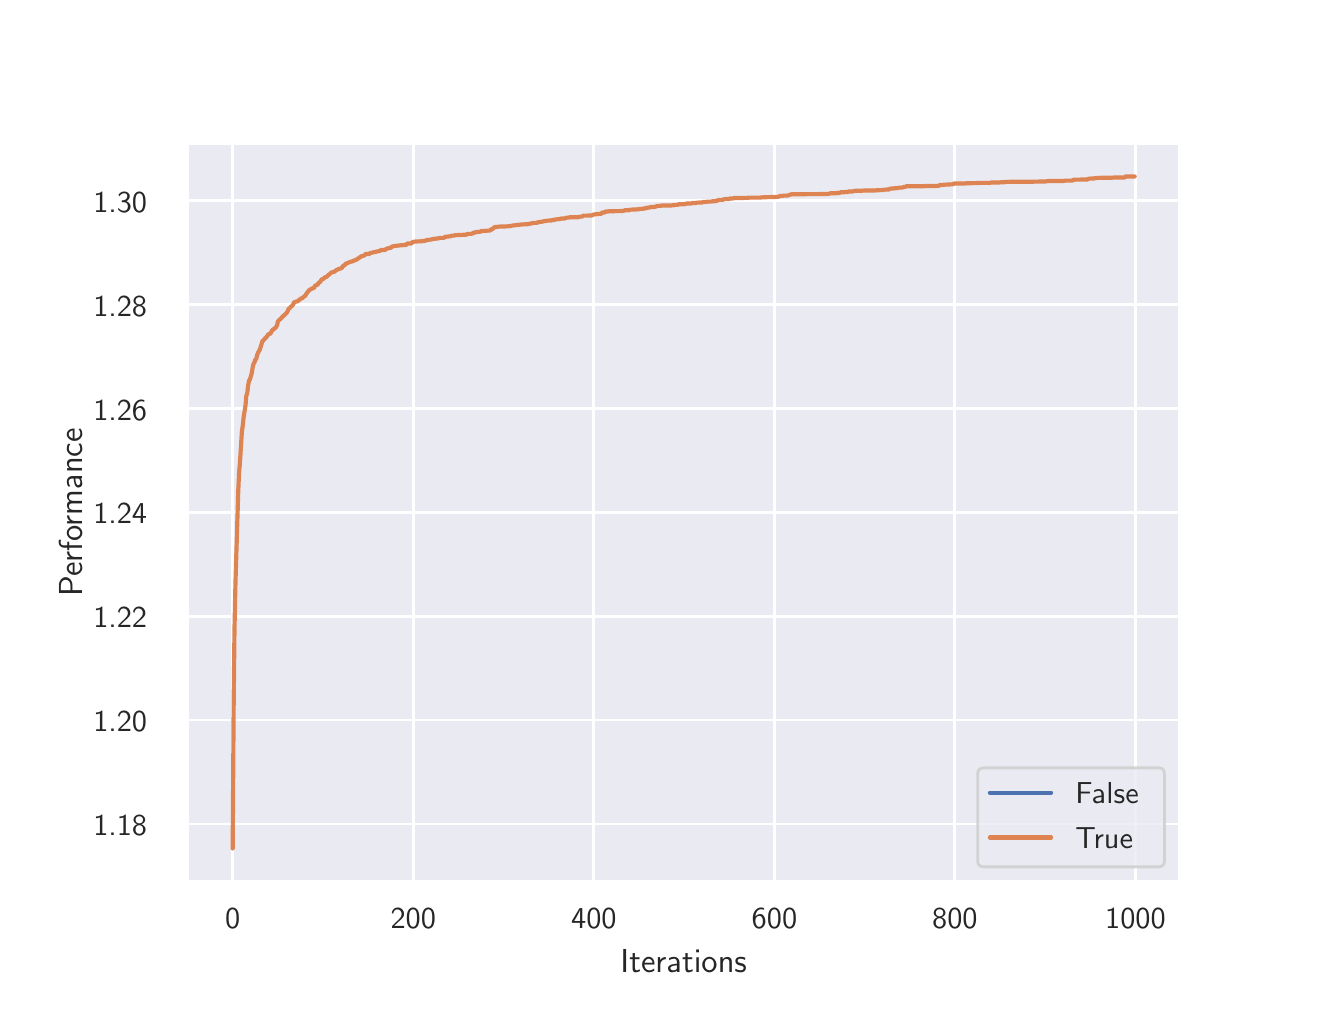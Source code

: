 \begingroup%
\makeatletter%
\begin{pgfpicture}%
\pgfpathrectangle{\pgfpointorigin}{\pgfqpoint{6.4in}{4.8in}}%
\pgfusepath{use as bounding box, clip}%
\begin{pgfscope}%
\pgfsetbuttcap%
\pgfsetmiterjoin%
\definecolor{currentfill}{rgb}{1.0,1.0,1.0}%
\pgfsetfillcolor{currentfill}%
\pgfsetlinewidth{0.0pt}%
\definecolor{currentstroke}{rgb}{1.0,1.0,1.0}%
\pgfsetstrokecolor{currentstroke}%
\pgfsetdash{}{0pt}%
\pgfpathmoveto{\pgfqpoint{0.0in}{0.0in}}%
\pgfpathlineto{\pgfqpoint{6.4in}{0.0in}}%
\pgfpathlineto{\pgfqpoint{6.4in}{4.8in}}%
\pgfpathlineto{\pgfqpoint{0.0in}{4.8in}}%
\pgfpathclose%
\pgfusepath{fill}%
\end{pgfscope}%
\begin{pgfscope}%
\pgfsetbuttcap%
\pgfsetmiterjoin%
\definecolor{currentfill}{rgb}{0.918,0.918,0.949}%
\pgfsetfillcolor{currentfill}%
\pgfsetlinewidth{0.0pt}%
\definecolor{currentstroke}{rgb}{0.0,0.0,0.0}%
\pgfsetstrokecolor{currentstroke}%
\pgfsetstrokeopacity{0.0}%
\pgfsetdash{}{0pt}%
\pgfpathmoveto{\pgfqpoint{0.8in}{0.528in}}%
\pgfpathlineto{\pgfqpoint{5.76in}{0.528in}}%
\pgfpathlineto{\pgfqpoint{5.76in}{4.224in}}%
\pgfpathlineto{\pgfqpoint{0.8in}{4.224in}}%
\pgfpathclose%
\pgfusepath{fill}%
\end{pgfscope}%
\begin{pgfscope}%
\pgfpathrectangle{\pgfqpoint{0.8in}{0.528in}}{\pgfqpoint{4.96in}{3.696in}}%
\pgfusepath{clip}%
\pgfsetroundcap%
\pgfsetroundjoin%
\pgfsetlinewidth{1.004pt}%
\definecolor{currentstroke}{rgb}{1.0,1.0,1.0}%
\pgfsetstrokecolor{currentstroke}%
\pgfsetdash{}{0pt}%
\pgfpathmoveto{\pgfqpoint{1.025in}{0.528in}}%
\pgfpathlineto{\pgfqpoint{1.025in}{4.224in}}%
\pgfusepath{stroke}%
\end{pgfscope}%
\begin{pgfscope}%
\definecolor{textcolor}{rgb}{0.15,0.15,0.15}%
\pgfsetstrokecolor{textcolor}%
\pgfsetfillcolor{textcolor}%
\pgftext[x=1.025in,y=0.396in,,top]{\color{textcolor}\sffamily\fontsize{11.0}{13.2}\selectfont 0}%
\end{pgfscope}%
\begin{pgfscope}%
\pgfpathrectangle{\pgfqpoint{0.8in}{0.528in}}{\pgfqpoint{4.96in}{3.696in}}%
\pgfusepath{clip}%
\pgfsetroundcap%
\pgfsetroundjoin%
\pgfsetlinewidth{1.004pt}%
\definecolor{currentstroke}{rgb}{1.0,1.0,1.0}%
\pgfsetstrokecolor{currentstroke}%
\pgfsetdash{}{0pt}%
\pgfpathmoveto{\pgfqpoint{1.928in}{0.528in}}%
\pgfpathlineto{\pgfqpoint{1.928in}{4.224in}}%
\pgfusepath{stroke}%
\end{pgfscope}%
\begin{pgfscope}%
\definecolor{textcolor}{rgb}{0.15,0.15,0.15}%
\pgfsetstrokecolor{textcolor}%
\pgfsetfillcolor{textcolor}%
\pgftext[x=1.928in,y=0.396in,,top]{\color{textcolor}\sffamily\fontsize{11.0}{13.2}\selectfont 200}%
\end{pgfscope}%
\begin{pgfscope}%
\pgfpathrectangle{\pgfqpoint{0.8in}{0.528in}}{\pgfqpoint{4.96in}{3.696in}}%
\pgfusepath{clip}%
\pgfsetroundcap%
\pgfsetroundjoin%
\pgfsetlinewidth{1.004pt}%
\definecolor{currentstroke}{rgb}{1.0,1.0,1.0}%
\pgfsetstrokecolor{currentstroke}%
\pgfsetdash{}{0pt}%
\pgfpathmoveto{\pgfqpoint{2.831in}{0.528in}}%
\pgfpathlineto{\pgfqpoint{2.831in}{4.224in}}%
\pgfusepath{stroke}%
\end{pgfscope}%
\begin{pgfscope}%
\definecolor{textcolor}{rgb}{0.15,0.15,0.15}%
\pgfsetstrokecolor{textcolor}%
\pgfsetfillcolor{textcolor}%
\pgftext[x=2.831in,y=0.396in,,top]{\color{textcolor}\sffamily\fontsize{11.0}{13.2}\selectfont 400}%
\end{pgfscope}%
\begin{pgfscope}%
\pgfpathrectangle{\pgfqpoint{0.8in}{0.528in}}{\pgfqpoint{4.96in}{3.696in}}%
\pgfusepath{clip}%
\pgfsetroundcap%
\pgfsetroundjoin%
\pgfsetlinewidth{1.004pt}%
\definecolor{currentstroke}{rgb}{1.0,1.0,1.0}%
\pgfsetstrokecolor{currentstroke}%
\pgfsetdash{}{0pt}%
\pgfpathmoveto{\pgfqpoint{3.734in}{0.528in}}%
\pgfpathlineto{\pgfqpoint{3.734in}{4.224in}}%
\pgfusepath{stroke}%
\end{pgfscope}%
\begin{pgfscope}%
\definecolor{textcolor}{rgb}{0.15,0.15,0.15}%
\pgfsetstrokecolor{textcolor}%
\pgfsetfillcolor{textcolor}%
\pgftext[x=3.734in,y=0.396in,,top]{\color{textcolor}\sffamily\fontsize{11.0}{13.2}\selectfont 600}%
\end{pgfscope}%
\begin{pgfscope}%
\pgfpathrectangle{\pgfqpoint{0.8in}{0.528in}}{\pgfqpoint{4.96in}{3.696in}}%
\pgfusepath{clip}%
\pgfsetroundcap%
\pgfsetroundjoin%
\pgfsetlinewidth{1.004pt}%
\definecolor{currentstroke}{rgb}{1.0,1.0,1.0}%
\pgfsetstrokecolor{currentstroke}%
\pgfsetdash{}{0pt}%
\pgfpathmoveto{\pgfqpoint{4.636in}{0.528in}}%
\pgfpathlineto{\pgfqpoint{4.636in}{4.224in}}%
\pgfusepath{stroke}%
\end{pgfscope}%
\begin{pgfscope}%
\definecolor{textcolor}{rgb}{0.15,0.15,0.15}%
\pgfsetstrokecolor{textcolor}%
\pgfsetfillcolor{textcolor}%
\pgftext[x=4.636in,y=0.396in,,top]{\color{textcolor}\sffamily\fontsize{11.0}{13.2}\selectfont 800}%
\end{pgfscope}%
\begin{pgfscope}%
\pgfpathrectangle{\pgfqpoint{0.8in}{0.528in}}{\pgfqpoint{4.96in}{3.696in}}%
\pgfusepath{clip}%
\pgfsetroundcap%
\pgfsetroundjoin%
\pgfsetlinewidth{1.004pt}%
\definecolor{currentstroke}{rgb}{1.0,1.0,1.0}%
\pgfsetstrokecolor{currentstroke}%
\pgfsetdash{}{0pt}%
\pgfpathmoveto{\pgfqpoint{5.539in}{0.528in}}%
\pgfpathlineto{\pgfqpoint{5.539in}{4.224in}}%
\pgfusepath{stroke}%
\end{pgfscope}%
\begin{pgfscope}%
\definecolor{textcolor}{rgb}{0.15,0.15,0.15}%
\pgfsetstrokecolor{textcolor}%
\pgfsetfillcolor{textcolor}%
\pgftext[x=5.539in,y=0.396in,,top]{\color{textcolor}\sffamily\fontsize{11.0}{13.2}\selectfont 1000}%
\end{pgfscope}%
\begin{pgfscope}%
\definecolor{textcolor}{rgb}{0.15,0.15,0.15}%
\pgfsetstrokecolor{textcolor}%
\pgfsetfillcolor{textcolor}%
\pgftext[x=3.28in,y=0.193in,,top]{\color{textcolor}\sffamily\fontsize{12.0}{14.4}\selectfont Iterations}%
\end{pgfscope}%
\begin{pgfscope}%
\pgfpathrectangle{\pgfqpoint{0.8in}{0.528in}}{\pgfqpoint{4.96in}{3.696in}}%
\pgfusepath{clip}%
\pgfsetroundcap%
\pgfsetroundjoin%
\pgfsetlinewidth{1.004pt}%
\definecolor{currentstroke}{rgb}{1.0,1.0,1.0}%
\pgfsetstrokecolor{currentstroke}%
\pgfsetdash{}{0pt}%
\pgfpathmoveto{\pgfqpoint{0.8in}{0.818in}}%
\pgfpathlineto{\pgfqpoint{5.76in}{0.818in}}%
\pgfusepath{stroke}%
\end{pgfscope}%
\begin{pgfscope}%
\definecolor{textcolor}{rgb}{0.15,0.15,0.15}%
\pgfsetstrokecolor{textcolor}%
\pgfsetfillcolor{textcolor}%
\pgftext[x=0.328in,y=0.76in,left,base]{\color{textcolor}\sffamily\fontsize{11.0}{13.2}\selectfont 1.18}%
\end{pgfscope}%
\begin{pgfscope}%
\pgfpathrectangle{\pgfqpoint{0.8in}{0.528in}}{\pgfqpoint{4.96in}{3.696in}}%
\pgfusepath{clip}%
\pgfsetroundcap%
\pgfsetroundjoin%
\pgfsetlinewidth{1.004pt}%
\definecolor{currentstroke}{rgb}{1.0,1.0,1.0}%
\pgfsetstrokecolor{currentstroke}%
\pgfsetdash{}{0pt}%
\pgfpathmoveto{\pgfqpoint{0.8in}{1.338in}}%
\pgfpathlineto{\pgfqpoint{5.76in}{1.338in}}%
\pgfusepath{stroke}%
\end{pgfscope}%
\begin{pgfscope}%
\definecolor{textcolor}{rgb}{0.15,0.15,0.15}%
\pgfsetstrokecolor{textcolor}%
\pgfsetfillcolor{textcolor}%
\pgftext[x=0.328in,y=1.28in,left,base]{\color{textcolor}\sffamily\fontsize{11.0}{13.2}\selectfont 1.20}%
\end{pgfscope}%
\begin{pgfscope}%
\pgfpathrectangle{\pgfqpoint{0.8in}{0.528in}}{\pgfqpoint{4.96in}{3.696in}}%
\pgfusepath{clip}%
\pgfsetroundcap%
\pgfsetroundjoin%
\pgfsetlinewidth{1.004pt}%
\definecolor{currentstroke}{rgb}{1.0,1.0,1.0}%
\pgfsetstrokecolor{currentstroke}%
\pgfsetdash{}{0pt}%
\pgfpathmoveto{\pgfqpoint{0.8in}{1.857in}}%
\pgfpathlineto{\pgfqpoint{5.76in}{1.857in}}%
\pgfusepath{stroke}%
\end{pgfscope}%
\begin{pgfscope}%
\definecolor{textcolor}{rgb}{0.15,0.15,0.15}%
\pgfsetstrokecolor{textcolor}%
\pgfsetfillcolor{textcolor}%
\pgftext[x=0.328in,y=1.799in,left,base]{\color{textcolor}\sffamily\fontsize{11.0}{13.2}\selectfont 1.22}%
\end{pgfscope}%
\begin{pgfscope}%
\pgfpathrectangle{\pgfqpoint{0.8in}{0.528in}}{\pgfqpoint{4.96in}{3.696in}}%
\pgfusepath{clip}%
\pgfsetroundcap%
\pgfsetroundjoin%
\pgfsetlinewidth{1.004pt}%
\definecolor{currentstroke}{rgb}{1.0,1.0,1.0}%
\pgfsetstrokecolor{currentstroke}%
\pgfsetdash{}{0pt}%
\pgfpathmoveto{\pgfqpoint{0.8in}{2.377in}}%
\pgfpathlineto{\pgfqpoint{5.76in}{2.377in}}%
\pgfusepath{stroke}%
\end{pgfscope}%
\begin{pgfscope}%
\definecolor{textcolor}{rgb}{0.15,0.15,0.15}%
\pgfsetstrokecolor{textcolor}%
\pgfsetfillcolor{textcolor}%
\pgftext[x=0.328in,y=2.319in,left,base]{\color{textcolor}\sffamily\fontsize{11.0}{13.2}\selectfont 1.24}%
\end{pgfscope}%
\begin{pgfscope}%
\pgfpathrectangle{\pgfqpoint{0.8in}{0.528in}}{\pgfqpoint{4.96in}{3.696in}}%
\pgfusepath{clip}%
\pgfsetroundcap%
\pgfsetroundjoin%
\pgfsetlinewidth{1.004pt}%
\definecolor{currentstroke}{rgb}{1.0,1.0,1.0}%
\pgfsetstrokecolor{currentstroke}%
\pgfsetdash{}{0pt}%
\pgfpathmoveto{\pgfqpoint{0.8in}{2.896in}}%
\pgfpathlineto{\pgfqpoint{5.76in}{2.896in}}%
\pgfusepath{stroke}%
\end{pgfscope}%
\begin{pgfscope}%
\definecolor{textcolor}{rgb}{0.15,0.15,0.15}%
\pgfsetstrokecolor{textcolor}%
\pgfsetfillcolor{textcolor}%
\pgftext[x=0.328in,y=2.838in,left,base]{\color{textcolor}\sffamily\fontsize{11.0}{13.2}\selectfont 1.26}%
\end{pgfscope}%
\begin{pgfscope}%
\pgfpathrectangle{\pgfqpoint{0.8in}{0.528in}}{\pgfqpoint{4.96in}{3.696in}}%
\pgfusepath{clip}%
\pgfsetroundcap%
\pgfsetroundjoin%
\pgfsetlinewidth{1.004pt}%
\definecolor{currentstroke}{rgb}{1.0,1.0,1.0}%
\pgfsetstrokecolor{currentstroke}%
\pgfsetdash{}{0pt}%
\pgfpathmoveto{\pgfqpoint{0.8in}{3.415in}}%
\pgfpathlineto{\pgfqpoint{5.76in}{3.415in}}%
\pgfusepath{stroke}%
\end{pgfscope}%
\begin{pgfscope}%
\definecolor{textcolor}{rgb}{0.15,0.15,0.15}%
\pgfsetstrokecolor{textcolor}%
\pgfsetfillcolor{textcolor}%
\pgftext[x=0.328in,y=3.357in,left,base]{\color{textcolor}\sffamily\fontsize{11.0}{13.2}\selectfont 1.28}%
\end{pgfscope}%
\begin{pgfscope}%
\pgfpathrectangle{\pgfqpoint{0.8in}{0.528in}}{\pgfqpoint{4.96in}{3.696in}}%
\pgfusepath{clip}%
\pgfsetroundcap%
\pgfsetroundjoin%
\pgfsetlinewidth{1.004pt}%
\definecolor{currentstroke}{rgb}{1.0,1.0,1.0}%
\pgfsetstrokecolor{currentstroke}%
\pgfsetdash{}{0pt}%
\pgfpathmoveto{\pgfqpoint{0.8in}{3.935in}}%
\pgfpathlineto{\pgfqpoint{5.76in}{3.935in}}%
\pgfusepath{stroke}%
\end{pgfscope}%
\begin{pgfscope}%
\definecolor{textcolor}{rgb}{0.15,0.15,0.15}%
\pgfsetstrokecolor{textcolor}%
\pgfsetfillcolor{textcolor}%
\pgftext[x=0.328in,y=3.877in,left,base]{\color{textcolor}\sffamily\fontsize{11.0}{13.2}\selectfont 1.30}%
\end{pgfscope}%
\begin{pgfscope}%
\definecolor{textcolor}{rgb}{0.15,0.15,0.15}%
\pgfsetstrokecolor{textcolor}%
\pgfsetfillcolor{textcolor}%
\pgftext[x=0.272in,y=2.376in,,bottom,rotate=90.0]{\color{textcolor}\sffamily\fontsize{12.0}{14.4}\selectfont Performance}%
\end{pgfscope}%
\begin{pgfscope}%
\pgfpathrectangle{\pgfqpoint{0.8in}{0.528in}}{\pgfqpoint{4.96in}{3.696in}}%
\pgfusepath{clip}%
\pgfsetroundcap%
\pgfsetroundjoin%
\pgfsetlinewidth{1.506pt}%
\definecolor{currentstroke}{rgb}{0.298,0.447,0.69}%
\pgfsetstrokecolor{currentstroke}%
\pgfsetdash{}{0pt}%
\pgfpathmoveto{\pgfqpoint{0.0in}{0.0in}}%
\pgfusepath{stroke}%
\end{pgfscope}%
\begin{pgfscope}%
\pgfpathrectangle{\pgfqpoint{0.8in}{0.528in}}{\pgfqpoint{4.96in}{3.696in}}%
\pgfusepath{clip}%
\pgfsetroundcap%
\pgfsetroundjoin%
\pgfsetlinewidth{1.506pt}%
\definecolor{currentstroke}{rgb}{0.867,0.518,0.322}%
\pgfsetstrokecolor{currentstroke}%
\pgfsetdash{}{0pt}%
\pgfpathmoveto{\pgfqpoint{1.025in}{0.696in}}%
\pgfpathlineto{\pgfqpoint{1.03in}{1.419in}}%
\pgfpathlineto{\pgfqpoint{1.034in}{1.789in}}%
\pgfpathlineto{\pgfqpoint{1.039in}{2.028in}}%
\pgfpathlineto{\pgfqpoint{1.053in}{2.487in}}%
\pgfpathlineto{\pgfqpoint{1.057in}{2.573in}}%
\pgfpathlineto{\pgfqpoint{1.062in}{2.635in}}%
\pgfpathlineto{\pgfqpoint{1.071in}{2.78in}}%
\pgfpathlineto{\pgfqpoint{1.075in}{2.807in}}%
\pgfpathlineto{\pgfqpoint{1.08in}{2.854in}}%
\pgfpathlineto{\pgfqpoint{1.089in}{2.91in}}%
\pgfpathlineto{\pgfqpoint{1.093in}{2.958in}}%
\pgfpathlineto{\pgfqpoint{1.098in}{2.973in}}%
\pgfpathlineto{\pgfqpoint{1.102in}{3.009in}}%
\pgfpathlineto{\pgfqpoint{1.107in}{3.036in}}%
\pgfpathlineto{\pgfqpoint{1.111in}{3.04in}}%
\pgfpathlineto{\pgfqpoint{1.12in}{3.071in}}%
\pgfpathlineto{\pgfqpoint{1.125in}{3.101in}}%
\pgfpathlineto{\pgfqpoint{1.129in}{3.119in}}%
\pgfpathlineto{\pgfqpoint{1.134in}{3.126in}}%
\pgfpathlineto{\pgfqpoint{1.138in}{3.14in}}%
\pgfpathlineto{\pgfqpoint{1.143in}{3.144in}}%
\pgfpathlineto{\pgfqpoint{1.147in}{3.162in}}%
\pgfpathlineto{\pgfqpoint{1.152in}{3.175in}}%
\pgfpathlineto{\pgfqpoint{1.161in}{3.191in}}%
\pgfpathlineto{\pgfqpoint{1.17in}{3.22in}}%
\pgfpathlineto{\pgfqpoint{1.174in}{3.234in}}%
\pgfpathlineto{\pgfqpoint{1.179in}{3.236in}}%
\pgfpathlineto{\pgfqpoint{1.188in}{3.248in}}%
\pgfpathlineto{\pgfqpoint{1.192in}{3.25in}}%
\pgfpathlineto{\pgfqpoint{1.197in}{3.258in}}%
\pgfpathlineto{\pgfqpoint{1.206in}{3.269in}}%
\pgfpathlineto{\pgfqpoint{1.211in}{3.269in}}%
\pgfpathlineto{\pgfqpoint{1.215in}{3.272in}}%
\pgfpathlineto{\pgfqpoint{1.22in}{3.283in}}%
\pgfpathlineto{\pgfqpoint{1.224in}{3.289in}}%
\pgfpathlineto{\pgfqpoint{1.229in}{3.29in}}%
\pgfpathlineto{\pgfqpoint{1.233in}{3.296in}}%
\pgfpathlineto{\pgfqpoint{1.238in}{3.298in}}%
\pgfpathlineto{\pgfqpoint{1.242in}{3.303in}}%
\pgfpathlineto{\pgfqpoint{1.247in}{3.312in}}%
\pgfpathlineto{\pgfqpoint{1.251in}{3.331in}}%
\pgfpathlineto{\pgfqpoint{1.26in}{3.341in}}%
\pgfpathlineto{\pgfqpoint{1.265in}{3.344in}}%
\pgfpathlineto{\pgfqpoint{1.274in}{3.355in}}%
\pgfpathlineto{\pgfqpoint{1.278in}{3.358in}}%
\pgfpathlineto{\pgfqpoint{1.292in}{3.371in}}%
\pgfpathlineto{\pgfqpoint{1.296in}{3.376in}}%
\pgfpathlineto{\pgfqpoint{1.301in}{3.384in}}%
\pgfpathlineto{\pgfqpoint{1.305in}{3.396in}}%
\pgfpathlineto{\pgfqpoint{1.31in}{3.396in}}%
\pgfpathlineto{\pgfqpoint{1.314in}{3.403in}}%
\pgfpathlineto{\pgfqpoint{1.323in}{3.41in}}%
\pgfpathlineto{\pgfqpoint{1.328in}{3.417in}}%
\pgfpathlineto{\pgfqpoint{1.332in}{3.427in}}%
\pgfpathlineto{\pgfqpoint{1.337in}{3.429in}}%
\pgfpathlineto{\pgfqpoint{1.35in}{3.432in}}%
\pgfpathlineto{\pgfqpoint{1.355in}{3.436in}}%
\pgfpathlineto{\pgfqpoint{1.359in}{3.441in}}%
\pgfpathlineto{\pgfqpoint{1.364in}{3.443in}}%
\pgfpathlineto{\pgfqpoint{1.368in}{3.447in}}%
\pgfpathlineto{\pgfqpoint{1.373in}{3.447in}}%
\pgfpathlineto{\pgfqpoint{1.382in}{3.456in}}%
\pgfpathlineto{\pgfqpoint{1.387in}{3.458in}}%
\pgfpathlineto{\pgfqpoint{1.396in}{3.473in}}%
\pgfpathlineto{\pgfqpoint{1.4in}{3.478in}}%
\pgfpathlineto{\pgfqpoint{1.409in}{3.489in}}%
\pgfpathlineto{\pgfqpoint{1.414in}{3.49in}}%
\pgfpathlineto{\pgfqpoint{1.418in}{3.495in}}%
\pgfpathlineto{\pgfqpoint{1.427in}{3.497in}}%
\pgfpathlineto{\pgfqpoint{1.432in}{3.499in}}%
\pgfpathlineto{\pgfqpoint{1.436in}{3.509in}}%
\pgfpathlineto{\pgfqpoint{1.441in}{3.512in}}%
\pgfpathlineto{\pgfqpoint{1.45in}{3.515in}}%
\pgfpathlineto{\pgfqpoint{1.454in}{3.523in}}%
\pgfpathlineto{\pgfqpoint{1.459in}{3.527in}}%
\pgfpathlineto{\pgfqpoint{1.463in}{3.529in}}%
\pgfpathlineto{\pgfqpoint{1.468in}{3.538in}}%
\pgfpathlineto{\pgfqpoint{1.472in}{3.543in}}%
\pgfpathlineto{\pgfqpoint{1.477in}{3.543in}}%
\pgfpathlineto{\pgfqpoint{1.481in}{3.546in}}%
\pgfpathlineto{\pgfqpoint{1.486in}{3.552in}}%
\pgfpathlineto{\pgfqpoint{1.495in}{3.554in}}%
\pgfpathlineto{\pgfqpoint{1.504in}{3.564in}}%
\pgfpathlineto{\pgfqpoint{1.508in}{3.566in}}%
\pgfpathlineto{\pgfqpoint{1.517in}{3.575in}}%
\pgfpathlineto{\pgfqpoint{1.526in}{3.578in}}%
\pgfpathlineto{\pgfqpoint{1.531in}{3.578in}}%
\pgfpathlineto{\pgfqpoint{1.545in}{3.589in}}%
\pgfpathlineto{\pgfqpoint{1.549in}{3.59in}}%
\pgfpathlineto{\pgfqpoint{1.554in}{3.593in}}%
\pgfpathlineto{\pgfqpoint{1.558in}{3.594in}}%
\pgfpathlineto{\pgfqpoint{1.563in}{3.596in}}%
\pgfpathlineto{\pgfqpoint{1.567in}{3.596in}}%
\pgfpathlineto{\pgfqpoint{1.572in}{3.6in}}%
\pgfpathlineto{\pgfqpoint{1.576in}{3.608in}}%
\pgfpathlineto{\pgfqpoint{1.581in}{3.611in}}%
\pgfpathlineto{\pgfqpoint{1.585in}{3.612in}}%
\pgfpathlineto{\pgfqpoint{1.59in}{3.62in}}%
\pgfpathlineto{\pgfqpoint{1.599in}{3.623in}}%
\pgfpathlineto{\pgfqpoint{1.608in}{3.627in}}%
\pgfpathlineto{\pgfqpoint{1.617in}{3.63in}}%
\pgfpathlineto{\pgfqpoint{1.626in}{3.632in}}%
\pgfpathlineto{\pgfqpoint{1.63in}{3.636in}}%
\pgfpathlineto{\pgfqpoint{1.635in}{3.636in}}%
\pgfpathlineto{\pgfqpoint{1.644in}{3.64in}}%
\pgfpathlineto{\pgfqpoint{1.648in}{3.644in}}%
\pgfpathlineto{\pgfqpoint{1.653in}{3.645in}}%
\pgfpathlineto{\pgfqpoint{1.657in}{3.65in}}%
\pgfpathlineto{\pgfqpoint{1.662in}{3.652in}}%
\pgfpathlineto{\pgfqpoint{1.666in}{3.656in}}%
\pgfpathlineto{\pgfqpoint{1.68in}{3.66in}}%
\pgfpathlineto{\pgfqpoint{1.684in}{3.661in}}%
\pgfpathlineto{\pgfqpoint{1.689in}{3.668in}}%
\pgfpathlineto{\pgfqpoint{1.707in}{3.668in}}%
\pgfpathlineto{\pgfqpoint{1.712in}{3.673in}}%
\pgfpathlineto{\pgfqpoint{1.757in}{3.683in}}%
\pgfpathlineto{\pgfqpoint{1.761in}{3.683in}}%
\pgfpathlineto{\pgfqpoint{1.766in}{3.688in}}%
\pgfpathlineto{\pgfqpoint{1.784in}{3.688in}}%
\pgfpathlineto{\pgfqpoint{1.788in}{3.69in}}%
\pgfpathlineto{\pgfqpoint{1.793in}{3.694in}}%
\pgfpathlineto{\pgfqpoint{1.806in}{3.698in}}%
\pgfpathlineto{\pgfqpoint{1.815in}{3.698in}}%
\pgfpathlineto{\pgfqpoint{1.82in}{3.705in}}%
\pgfpathlineto{\pgfqpoint{1.838in}{3.709in}}%
\pgfpathlineto{\pgfqpoint{1.842in}{3.709in}}%
\pgfpathlineto{\pgfqpoint{1.847in}{3.71in}}%
\pgfpathlineto{\pgfqpoint{1.851in}{3.71in}}%
\pgfpathlineto{\pgfqpoint{1.856in}{3.711in}}%
\pgfpathlineto{\pgfqpoint{1.869in}{3.712in}}%
\pgfpathlineto{\pgfqpoint{1.879in}{3.713in}}%
\pgfpathlineto{\pgfqpoint{1.892in}{3.713in}}%
\pgfpathlineto{\pgfqpoint{1.897in}{3.72in}}%
\pgfpathlineto{\pgfqpoint{1.901in}{3.721in}}%
\pgfpathlineto{\pgfqpoint{1.919in}{3.721in}}%
\pgfpathlineto{\pgfqpoint{1.924in}{3.728in}}%
\pgfpathlineto{\pgfqpoint{1.933in}{3.73in}}%
\pgfpathlineto{\pgfqpoint{1.946in}{3.731in}}%
\pgfpathlineto{\pgfqpoint{1.969in}{3.732in}}%
\pgfpathlineto{\pgfqpoint{1.973in}{3.733in}}%
\pgfpathlineto{\pgfqpoint{1.987in}{3.734in}}%
\pgfpathlineto{\pgfqpoint{1.991in}{3.737in}}%
\pgfpathlineto{\pgfqpoint{1.996in}{3.737in}}%
\pgfpathlineto{\pgfqpoint{2.0in}{3.739in}}%
\pgfpathlineto{\pgfqpoint{2.005in}{3.739in}}%
\pgfpathlineto{\pgfqpoint{2.009in}{3.74in}}%
\pgfpathlineto{\pgfqpoint{2.018in}{3.74in}}%
\pgfpathlineto{\pgfqpoint{2.023in}{3.743in}}%
\pgfpathlineto{\pgfqpoint{2.05in}{3.746in}}%
\pgfpathlineto{\pgfqpoint{2.064in}{3.749in}}%
\pgfpathlineto{\pgfqpoint{2.082in}{3.749in}}%
\pgfpathlineto{\pgfqpoint{2.086in}{3.754in}}%
\pgfpathlineto{\pgfqpoint{2.113in}{3.757in}}%
\pgfpathlineto{\pgfqpoint{2.122in}{3.76in}}%
\pgfpathlineto{\pgfqpoint{2.131in}{3.76in}}%
\pgfpathlineto{\pgfqpoint{2.136in}{3.762in}}%
\pgfpathlineto{\pgfqpoint{2.149in}{3.763in}}%
\pgfpathlineto{\pgfqpoint{2.194in}{3.765in}}%
\pgfpathlineto{\pgfqpoint{2.199in}{3.769in}}%
\pgfpathlineto{\pgfqpoint{2.217in}{3.769in}}%
\pgfpathlineto{\pgfqpoint{2.222in}{3.771in}}%
\pgfpathlineto{\pgfqpoint{2.226in}{3.771in}}%
\pgfpathlineto{\pgfqpoint{2.231in}{3.776in}}%
\pgfpathlineto{\pgfqpoint{2.24in}{3.776in}}%
\pgfpathlineto{\pgfqpoint{2.244in}{3.779in}}%
\pgfpathlineto{\pgfqpoint{2.262in}{3.779in}}%
\pgfpathlineto{\pgfqpoint{2.267in}{3.783in}}%
\pgfpathlineto{\pgfqpoint{2.289in}{3.784in}}%
\pgfpathlineto{\pgfqpoint{2.298in}{3.785in}}%
\pgfpathlineto{\pgfqpoint{2.312in}{3.785in}}%
\pgfpathlineto{\pgfqpoint{2.316in}{3.792in}}%
\pgfpathlineto{\pgfqpoint{2.321in}{3.792in}}%
\pgfpathlineto{\pgfqpoint{2.325in}{3.793in}}%
\pgfpathlineto{\pgfqpoint{2.334in}{3.803in}}%
\pgfpathlineto{\pgfqpoint{2.348in}{3.803in}}%
\pgfpathlineto{\pgfqpoint{2.352in}{3.805in}}%
\pgfpathlineto{\pgfqpoint{2.371in}{3.806in}}%
\pgfpathlineto{\pgfqpoint{2.384in}{3.806in}}%
\pgfpathlineto{\pgfqpoint{2.407in}{3.807in}}%
\pgfpathlineto{\pgfqpoint{2.42in}{3.81in}}%
\pgfpathlineto{\pgfqpoint{2.47in}{3.816in}}%
\pgfpathlineto{\pgfqpoint{2.492in}{3.817in}}%
\pgfpathlineto{\pgfqpoint{2.506in}{3.818in}}%
\pgfpathlineto{\pgfqpoint{2.51in}{3.82in}}%
\pgfpathlineto{\pgfqpoint{2.515in}{3.82in}}%
\pgfpathlineto{\pgfqpoint{2.524in}{3.823in}}%
\pgfpathlineto{\pgfqpoint{2.533in}{3.824in}}%
\pgfpathlineto{\pgfqpoint{2.547in}{3.824in}}%
\pgfpathlineto{\pgfqpoint{2.551in}{3.827in}}%
\pgfpathlineto{\pgfqpoint{2.578in}{3.831in}}%
\pgfpathlineto{\pgfqpoint{2.583in}{3.833in}}%
\pgfpathlineto{\pgfqpoint{2.592in}{3.833in}}%
\pgfpathlineto{\pgfqpoint{2.596in}{3.835in}}%
\pgfpathlineto{\pgfqpoint{2.619in}{3.836in}}%
\pgfpathlineto{\pgfqpoint{2.623in}{3.838in}}%
\pgfpathlineto{\pgfqpoint{2.632in}{3.838in}}%
\pgfpathlineto{\pgfqpoint{2.637in}{3.841in}}%
\pgfpathlineto{\pgfqpoint{2.65in}{3.842in}}%
\pgfpathlineto{\pgfqpoint{2.655in}{3.843in}}%
\pgfpathlineto{\pgfqpoint{2.664in}{3.844in}}%
\pgfpathlineto{\pgfqpoint{2.668in}{3.846in}}%
\pgfpathlineto{\pgfqpoint{2.682in}{3.846in}}%
\pgfpathlineto{\pgfqpoint{2.686in}{3.846in}}%
\pgfpathlineto{\pgfqpoint{2.695in}{3.85in}}%
\pgfpathlineto{\pgfqpoint{2.705in}{3.85in}}%
\pgfpathlineto{\pgfqpoint{2.709in}{3.852in}}%
\pgfpathlineto{\pgfqpoint{2.754in}{3.852in}}%
\pgfpathlineto{\pgfqpoint{2.759in}{3.855in}}%
\pgfpathlineto{\pgfqpoint{2.772in}{3.855in}}%
\pgfpathlineto{\pgfqpoint{2.777in}{3.86in}}%
\pgfpathlineto{\pgfqpoint{2.799in}{3.86in}}%
\pgfpathlineto{\pgfqpoint{2.804in}{3.861in}}%
\pgfpathlineto{\pgfqpoint{2.822in}{3.861in}}%
\pgfpathlineto{\pgfqpoint{2.826in}{3.865in}}%
\pgfpathlineto{\pgfqpoint{2.84in}{3.867in}}%
\pgfpathlineto{\pgfqpoint{2.849in}{3.868in}}%
\pgfpathlineto{\pgfqpoint{2.858in}{3.869in}}%
\pgfpathlineto{\pgfqpoint{2.867in}{3.869in}}%
\pgfpathlineto{\pgfqpoint{2.872in}{3.875in}}%
\pgfpathlineto{\pgfqpoint{2.876in}{3.876in}}%
\pgfpathlineto{\pgfqpoint{2.885in}{3.876in}}%
\pgfpathlineto{\pgfqpoint{2.89in}{3.881in}}%
\pgfpathlineto{\pgfqpoint{2.903in}{3.881in}}%
\pgfpathlineto{\pgfqpoint{2.908in}{3.882in}}%
\pgfpathlineto{\pgfqpoint{2.966in}{3.883in}}%
\pgfpathlineto{\pgfqpoint{2.98in}{3.884in}}%
\pgfpathlineto{\pgfqpoint{2.984in}{3.887in}}%
\pgfpathlineto{\pgfqpoint{3.007in}{3.887in}}%
\pgfpathlineto{\pgfqpoint{3.011in}{3.89in}}%
\pgfpathlineto{\pgfqpoint{3.043in}{3.891in}}%
\pgfpathlineto{\pgfqpoint{3.052in}{3.892in}}%
\pgfpathlineto{\pgfqpoint{3.057in}{3.892in}}%
\pgfpathlineto{\pgfqpoint{3.061in}{3.894in}}%
\pgfpathlineto{\pgfqpoint{3.075in}{3.894in}}%
\pgfpathlineto{\pgfqpoint{3.079in}{3.896in}}%
\pgfpathlineto{\pgfqpoint{3.088in}{3.896in}}%
\pgfpathlineto{\pgfqpoint{3.093in}{3.899in}}%
\pgfpathlineto{\pgfqpoint{3.111in}{3.901in}}%
\pgfpathlineto{\pgfqpoint{3.115in}{3.903in}}%
\pgfpathlineto{\pgfqpoint{3.133in}{3.903in}}%
\pgfpathlineto{\pgfqpoint{3.138in}{3.905in}}%
\pgfpathlineto{\pgfqpoint{3.142in}{3.905in}}%
\pgfpathlineto{\pgfqpoint{3.147in}{3.909in}}%
\pgfpathlineto{\pgfqpoint{3.165in}{3.909in}}%
\pgfpathlineto{\pgfqpoint{3.169in}{3.911in}}%
\pgfpathlineto{\pgfqpoint{3.219in}{3.911in}}%
\pgfpathlineto{\pgfqpoint{3.224in}{3.912in}}%
\pgfpathlineto{\pgfqpoint{3.233in}{3.912in}}%
\pgfpathlineto{\pgfqpoint{3.237in}{3.914in}}%
\pgfpathlineto{\pgfqpoint{3.251in}{3.914in}}%
\pgfpathlineto{\pgfqpoint{3.255in}{3.917in}}%
\pgfpathlineto{\pgfqpoint{3.282in}{3.917in}}%
\pgfpathlineto{\pgfqpoint{3.287in}{3.918in}}%
\pgfpathlineto{\pgfqpoint{3.296in}{3.921in}}%
\pgfpathlineto{\pgfqpoint{3.318in}{3.921in}}%
\pgfpathlineto{\pgfqpoint{3.323in}{3.923in}}%
\pgfpathlineto{\pgfqpoint{3.341in}{3.923in}}%
\pgfpathlineto{\pgfqpoint{3.345in}{3.925in}}%
\pgfpathlineto{\pgfqpoint{3.373in}{3.926in}}%
\pgfpathlineto{\pgfqpoint{3.377in}{3.928in}}%
\pgfpathlineto{\pgfqpoint{3.391in}{3.929in}}%
\pgfpathlineto{\pgfqpoint{3.4in}{3.93in}}%
\pgfpathlineto{\pgfqpoint{3.418in}{3.93in}}%
\pgfpathlineto{\pgfqpoint{3.422in}{3.932in}}%
\pgfpathlineto{\pgfqpoint{3.431in}{3.932in}}%
\pgfpathlineto{\pgfqpoint{3.44in}{3.933in}}%
\pgfpathlineto{\pgfqpoint{3.445in}{3.933in}}%
\pgfpathlineto{\pgfqpoint{3.449in}{3.937in}}%
\pgfpathlineto{\pgfqpoint{3.454in}{3.937in}}%
\pgfpathlineto{\pgfqpoint{3.458in}{3.939in}}%
\pgfpathlineto{\pgfqpoint{3.476in}{3.939in}}%
\pgfpathlineto{\pgfqpoint{3.481in}{3.942in}}%
\pgfpathlineto{\pgfqpoint{3.49in}{3.943in}}%
\pgfpathlineto{\pgfqpoint{3.499in}{3.943in}}%
\pgfpathlineto{\pgfqpoint{3.508in}{3.943in}}%
\pgfpathlineto{\pgfqpoint{3.512in}{3.946in}}%
\pgfpathlineto{\pgfqpoint{3.526in}{3.946in}}%
\pgfpathlineto{\pgfqpoint{3.531in}{3.948in}}%
\pgfpathlineto{\pgfqpoint{3.598in}{3.949in}}%
\pgfpathlineto{\pgfqpoint{3.607in}{3.95in}}%
\pgfpathlineto{\pgfqpoint{3.657in}{3.95in}}%
\pgfpathlineto{\pgfqpoint{3.679in}{3.952in}}%
\pgfpathlineto{\pgfqpoint{3.752in}{3.954in}}%
\pgfpathlineto{\pgfqpoint{3.761in}{3.958in}}%
\pgfpathlineto{\pgfqpoint{3.77in}{3.959in}}%
\pgfpathlineto{\pgfqpoint{3.774in}{3.959in}}%
\pgfpathlineto{\pgfqpoint{3.779in}{3.96in}}%
\pgfpathlineto{\pgfqpoint{3.797in}{3.96in}}%
\pgfpathlineto{\pgfqpoint{3.819in}{3.967in}}%
\pgfpathlineto{\pgfqpoint{3.973in}{3.968in}}%
\pgfpathlineto{\pgfqpoint{3.986in}{3.968in}}%
\pgfpathlineto{\pgfqpoint{4.004in}{3.969in}}%
\pgfpathlineto{\pgfqpoint{4.009in}{3.97in}}%
\pgfpathlineto{\pgfqpoint{4.013in}{3.972in}}%
\pgfpathlineto{\pgfqpoint{4.041in}{3.972in}}%
\pgfpathlineto{\pgfqpoint{4.045in}{3.973in}}%
\pgfpathlineto{\pgfqpoint{4.059in}{3.973in}}%
\pgfpathlineto{\pgfqpoint{4.063in}{3.977in}}%
\pgfpathlineto{\pgfqpoint{4.081in}{3.977in}}%
\pgfpathlineto{\pgfqpoint{4.086in}{3.978in}}%
\pgfpathlineto{\pgfqpoint{4.099in}{3.978in}}%
\pgfpathlineto{\pgfqpoint{4.104in}{3.981in}}%
\pgfpathlineto{\pgfqpoint{4.126in}{3.981in}}%
\pgfpathlineto{\pgfqpoint{4.131in}{3.984in}}%
\pgfpathlineto{\pgfqpoint{4.176in}{3.985in}}%
\pgfpathlineto{\pgfqpoint{4.185in}{3.986in}}%
\pgfpathlineto{\pgfqpoint{4.239in}{3.986in}}%
\pgfpathlineto{\pgfqpoint{4.244in}{3.987in}}%
\pgfpathlineto{\pgfqpoint{4.275in}{3.988in}}%
\pgfpathlineto{\pgfqpoint{4.28in}{3.989in}}%
\pgfpathlineto{\pgfqpoint{4.284in}{3.99in}}%
\pgfpathlineto{\pgfqpoint{4.307in}{3.991in}}%
\pgfpathlineto{\pgfqpoint{4.311in}{3.995in}}%
\pgfpathlineto{\pgfqpoint{4.329in}{3.996in}}%
\pgfpathlineto{\pgfqpoint{4.334in}{3.997in}}%
\pgfpathlineto{\pgfqpoint{4.352in}{3.998in}}%
\pgfpathlineto{\pgfqpoint{4.356in}{4.0in}}%
\pgfpathlineto{\pgfqpoint{4.37in}{4.0in}}%
\pgfpathlineto{\pgfqpoint{4.384in}{4.004in}}%
\pgfpathlineto{\pgfqpoint{4.388in}{4.004in}}%
\pgfpathlineto{\pgfqpoint{4.393in}{4.007in}}%
\pgfpathlineto{\pgfqpoint{4.478in}{4.007in}}%
\pgfpathlineto{\pgfqpoint{4.487in}{4.008in}}%
\pgfpathlineto{\pgfqpoint{4.555in}{4.009in}}%
\pgfpathlineto{\pgfqpoint{4.56in}{4.013in}}%
\pgfpathlineto{\pgfqpoint{4.578in}{4.014in}}%
\pgfpathlineto{\pgfqpoint{4.587in}{4.015in}}%
\pgfpathlineto{\pgfqpoint{4.627in}{4.017in}}%
\pgfpathlineto{\pgfqpoint{4.632in}{4.021in}}%
\pgfpathlineto{\pgfqpoint{4.686in}{4.021in}}%
\pgfpathlineto{\pgfqpoint{4.695in}{4.022in}}%
\pgfpathlineto{\pgfqpoint{4.749in}{4.023in}}%
\pgfpathlineto{\pgfqpoint{4.758in}{4.024in}}%
\pgfpathlineto{\pgfqpoint{4.812in}{4.024in}}%
\pgfpathlineto{\pgfqpoint{4.817in}{4.026in}}%
\pgfpathlineto{\pgfqpoint{4.858in}{4.026in}}%
\pgfpathlineto{\pgfqpoint{4.867in}{4.027in}}%
\pgfpathlineto{\pgfqpoint{4.885in}{4.027in}}%
\pgfpathlineto{\pgfqpoint{4.889in}{4.029in}}%
\pgfpathlineto{\pgfqpoint{5.034in}{4.03in}}%
\pgfpathlineto{\pgfqpoint{5.088in}{4.031in}}%
\pgfpathlineto{\pgfqpoint{5.101in}{4.033in}}%
\pgfpathlineto{\pgfqpoint{5.178in}{4.033in}}%
\pgfpathlineto{\pgfqpoint{5.187in}{4.035in}}%
\pgfpathlineto{\pgfqpoint{5.223in}{4.035in}}%
\pgfpathlineto{\pgfqpoint{5.228in}{4.039in}}%
\pgfpathlineto{\pgfqpoint{5.237in}{4.04in}}%
\pgfpathlineto{\pgfqpoint{5.3in}{4.041in}}%
\pgfpathlineto{\pgfqpoint{5.304in}{4.045in}}%
\pgfpathlineto{\pgfqpoint{5.331in}{4.046in}}%
\pgfpathlineto{\pgfqpoint{5.34in}{4.048in}}%
\pgfpathlineto{\pgfqpoint{5.349in}{4.048in}}%
\pgfpathlineto{\pgfqpoint{5.354in}{4.049in}}%
\pgfpathlineto{\pgfqpoint{5.426in}{4.05in}}%
\pgfpathlineto{\pgfqpoint{5.435in}{4.051in}}%
\pgfpathlineto{\pgfqpoint{5.485in}{4.051in}}%
\pgfpathlineto{\pgfqpoint{5.489in}{4.056in}}%
\pgfpathlineto{\pgfqpoint{5.535in}{4.056in}}%
\pgfpathlineto{\pgfqpoint{5.535in}{4.056in}}%
\pgfusepath{stroke}%
\end{pgfscope}%
\begin{pgfscope}%
\pgfsetrectcap%
\pgfsetmiterjoin%
\pgfsetlinewidth{1.255pt}%
\definecolor{currentstroke}{rgb}{1.0,1.0,1.0}%
\pgfsetstrokecolor{currentstroke}%
\pgfsetdash{}{0pt}%
\pgfpathmoveto{\pgfqpoint{0.8in}{0.528in}}%
\pgfpathlineto{\pgfqpoint{0.8in}{4.224in}}%
\pgfusepath{stroke}%
\end{pgfscope}%
\begin{pgfscope}%
\pgfsetrectcap%
\pgfsetmiterjoin%
\pgfsetlinewidth{1.255pt}%
\definecolor{currentstroke}{rgb}{1.0,1.0,1.0}%
\pgfsetstrokecolor{currentstroke}%
\pgfsetdash{}{0pt}%
\pgfpathmoveto{\pgfqpoint{5.76in}{0.528in}}%
\pgfpathlineto{\pgfqpoint{5.76in}{4.224in}}%
\pgfusepath{stroke}%
\end{pgfscope}%
\begin{pgfscope}%
\pgfsetrectcap%
\pgfsetmiterjoin%
\pgfsetlinewidth{1.255pt}%
\definecolor{currentstroke}{rgb}{1.0,1.0,1.0}%
\pgfsetstrokecolor{currentstroke}%
\pgfsetdash{}{0pt}%
\pgfpathmoveto{\pgfqpoint{0.8in}{0.528in}}%
\pgfpathlineto{\pgfqpoint{5.76in}{0.528in}}%
\pgfusepath{stroke}%
\end{pgfscope}%
\begin{pgfscope}%
\pgfsetrectcap%
\pgfsetmiterjoin%
\pgfsetlinewidth{1.255pt}%
\definecolor{currentstroke}{rgb}{1.0,1.0,1.0}%
\pgfsetstrokecolor{currentstroke}%
\pgfsetdash{}{0pt}%
\pgfpathmoveto{\pgfqpoint{0.8in}{4.224in}}%
\pgfpathlineto{\pgfqpoint{5.76in}{4.224in}}%
\pgfusepath{stroke}%
\end{pgfscope}%
\begin{pgfscope}%
\pgfsetbuttcap%
\pgfsetmiterjoin%
\definecolor{currentfill}{rgb}{0.918,0.918,0.949}%
\pgfsetfillcolor{currentfill}%
\pgfsetfillopacity{0.8}%
\pgfsetlinewidth{1.004pt}%
\definecolor{currentstroke}{rgb}{0.8,0.8,0.8}%
\pgfsetstrokecolor{currentstroke}%
\pgfsetstrokeopacity{0.8}%
\pgfsetdash{}{0pt}%
\pgfpathmoveto{\pgfqpoint{4.781in}{0.604in}}%
\pgfpathlineto{\pgfqpoint{5.653in}{0.604in}}%
\pgfpathquadraticcurveto{\pgfqpoint{5.684in}{0.604in}}{\pgfqpoint{5.684in}{0.635in}}%
\pgfpathlineto{\pgfqpoint{5.684in}{1.068in}}%
\pgfpathquadraticcurveto{\pgfqpoint{5.684in}{1.099in}}{\pgfqpoint{5.653in}{1.099in}}%
\pgfpathlineto{\pgfqpoint{4.781in}{1.099in}}%
\pgfpathquadraticcurveto{\pgfqpoint{4.75in}{1.099in}}{\pgfqpoint{4.75in}{1.068in}}%
\pgfpathlineto{\pgfqpoint{4.75in}{0.635in}}%
\pgfpathquadraticcurveto{\pgfqpoint{4.75in}{0.604in}}{\pgfqpoint{4.781in}{0.604in}}%
\pgfpathclose%
\pgfusepath{stroke,fill}%
\end{pgfscope}%
\begin{pgfscope}%
\pgfsetroundcap%
\pgfsetroundjoin%
\pgfsetlinewidth{1.506pt}%
\definecolor{currentstroke}{rgb}{0.298,0.447,0.69}%
\pgfsetstrokecolor{currentstroke}%
\pgfsetdash{}{0pt}%
\pgfpathmoveto{\pgfqpoint{4.811in}{0.975in}}%
\pgfpathlineto{\pgfqpoint{5.117in}{0.975in}}%
\pgfusepath{stroke}%
\end{pgfscope}%
\begin{pgfscope}%
\definecolor{textcolor}{rgb}{0.15,0.15,0.15}%
\pgfsetstrokecolor{textcolor}%
\pgfsetfillcolor{textcolor}%
\pgftext[x=5.239in,y=0.922in,left,base]{\color{textcolor}\sffamily\fontsize{11.0}{13.2}\selectfont False}%
\end{pgfscope}%
\begin{pgfscope}%
\pgfsetroundcap%
\pgfsetroundjoin%
\pgfsetlinewidth{1.506pt}%
\definecolor{currentstroke}{rgb}{0.867,0.518,0.322}%
\pgfsetstrokecolor{currentstroke}%
\pgfsetdash{}{0pt}%
\pgfpathmoveto{\pgfqpoint{4.811in}{0.751in}}%
\pgfpathlineto{\pgfqpoint{5.117in}{0.751in}}%
\pgfusepath{stroke}%
\end{pgfscope}%
\begin{pgfscope}%
\definecolor{textcolor}{rgb}{0.15,0.15,0.15}%
\pgfsetstrokecolor{textcolor}%
\pgfsetfillcolor{textcolor}%
\pgftext[x=5.239in,y=0.697in,left,base]{\color{textcolor}\sffamily\fontsize{11.0}{13.2}\selectfont True}%
\end{pgfscope}%
\end{pgfpicture}%
\makeatother%
\endgroup%
